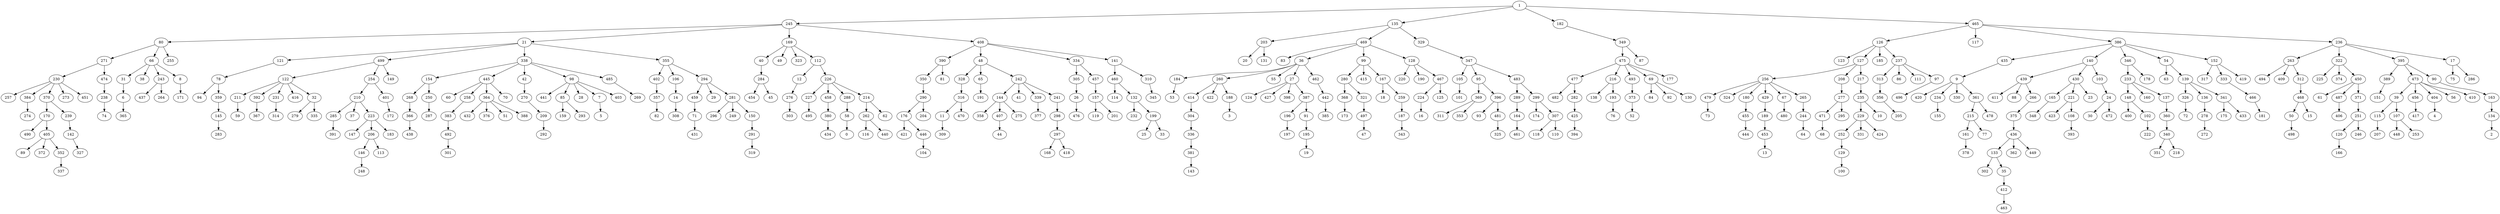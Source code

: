 digraph {
  1 -> 245;
  1 -> 135;
  1 -> 182;
  1 -> 465;
  245 -> 80;
  245 -> 21;
  245 -> 169;
  245 -> 408;
  135 -> 203;
  135 -> 469;
  135 -> 329;
  182 -> 349;
  465 -> 126;
  465 -> 117;
  465 -> 386;
  465 -> 236;
  80 -> 271;
  80 -> 66;
  80 -> 255;
  21 -> 121;
  21 -> 499;
  21 -> 338;
  21 -> 355;
  169 -> 40;
  169 -> 49;
  169 -> 323;
  169 -> 112;
  408 -> 390;
  408 -> 48;
  408 -> 334;
  408 -> 141;
  203 -> 20;
  203 -> 131;
  469 -> 83;
  469 -> 36;
  469 -> 99;
  469 -> 128;
  329 -> 347;
  349 -> 475;
  349 -> 87;
  126 -> 123;
  126 -> 127;
  126 -> 185;
  126 -> 237;
  386 -> 435;
  386 -> 140;
  386 -> 346;
  386 -> 54;
  386 -> 152;
  236 -> 263;
  236 -> 322;
  236 -> 395;
  236 -> 17;
  271 -> 230;
  271 -> 474;
  66 -> 31;
  66 -> 38;
  66 -> 243;
  66 -> 8;
  121 -> 78;
  499 -> 122;
  499 -> 254;
  499 -> 149;
  338 -> 154;
  338 -> 445;
  338 -> 42;
  338 -> 98;
  338 -> 485;
  355 -> 402;
  355 -> 106;
  355 -> 294;
  40 -> 284;
  112 -> 12;
  112 -> 226;
  390 -> 350;
  390 -> 81;
  48 -> 328;
  48 -> 65;
  48 -> 242;
  334 -> 305;
  334 -> 457;
  141 -> 460;
  141 -> 310;
  36 -> 184;
  36 -> 260;
  36 -> 55;
  36 -> 27;
  36 -> 462;
  99 -> 280;
  99 -> 415;
  99 -> 167;
  128 -> 220;
  128 -> 190;
  128 -> 467;
  347 -> 105;
  347 -> 95;
  347 -> 483;
  475 -> 477;
  475 -> 216;
  475 -> 493;
  475 -> 69;
  475 -> 177;
  127 -> 256;
  127 -> 208;
  127 -> 217;
  237 -> 313;
  237 -> 86;
  237 -> 111;
  237 -> 97;
  435 -> 9;
  140 -> 439;
  140 -> 430;
  140 -> 103;
  346 -> 233;
  346 -> 178;
  54 -> 63;
  54 -> 139;
  152 -> 317;
  152 -> 333;
  152 -> 419;
  263 -> 494;
  263 -> 409;
  263 -> 312;
  322 -> 225;
  322 -> 374;
  322 -> 450;
  395 -> 389;
  395 -> 473;
  395 -> 90;
  17 -> 75;
  17 -> 286;
  230 -> 257;
  230 -> 384;
  230 -> 370;
  230 -> 273;
  230 -> 451;
  474 -> 238;
  31 -> 6;
  243 -> 437;
  243 -> 264;
  8 -> 171;
  78 -> 94;
  78 -> 359;
  122 -> 211;
  122 -> 392;
  122 -> 231;
  122 -> 416;
  122 -> 32;
  254 -> 210;
  254 -> 401;
  154 -> 268;
  154 -> 250;
  445 -> 60;
  445 -> 258;
  445 -> 364;
  445 -> 70;
  42 -> 270;
  98 -> 441;
  98 -> 85;
  98 -> 28;
  98 -> 7;
  98 -> 403;
  485 -> 269;
  402 -> 357;
  106 -> 14;
  294 -> 459;
  294 -> 29;
  294 -> 281;
  284 -> 454;
  284 -> 45;
  12 -> 276;
  226 -> 227;
  226 -> 458;
  226 -> 288;
  226 -> 214;
  350 -> 290;
  328 -> 316;
  65 -> 191;
  242 -> 144;
  242 -> 41;
  242 -> 339;
  242 -> 241;
  305 -> 26;
  457 -> 157;
  460 -> 114;
  460 -> 132;
  310 -> 345;
  184 -> 53;
  260 -> 414;
  260 -> 422;
  260 -> 188;
  27 -> 124;
  27 -> 427;
  27 -> 398;
  27 -> 387;
  462 -> 442;
  280 -> 368;
  280 -> 321;
  167 -> 18;
  167 -> 259;
  467 -> 224;
  467 -> 125;
  105 -> 101;
  95 -> 369;
  95 -> 396;
  483 -> 289;
  483 -> 299;
  477 -> 482;
  477 -> 282;
  216 -> 138;
  216 -> 193;
  493 -> 373;
  69 -> 84;
  69 -> 92;
  69 -> 130;
  256 -> 479;
  256 -> 324;
  256 -> 180;
  256 -> 429;
  256 -> 67;
  256 -> 265;
  208 -> 277;
  217 -> 235;
  313 -> 356;
  97 -> 496;
  9 -> 420;
  9 -> 234;
  9 -> 330;
  9 -> 361;
  439 -> 411;
  439 -> 88;
  439 -> 266;
  430 -> 165;
  430 -> 221;
  430 -> 23;
  103 -> 24;
  233 -> 148;
  233 -> 160;
  233 -> 137;
  139 -> 326;
  139 -> 136;
  139 -> 341;
  333 -> 466;
  312 -> 468;
  450 -> 61;
  450 -> 487;
  450 -> 371;
  389 -> 151;
  473 -> 39;
  473 -> 456;
  473 -> 404;
  473 -> 56;
  473 -> 410;
  90 -> 163;
  384 -> 274;
  370 -> 170;
  370 -> 239;
  238 -> 74;
  6 -> 365;
  359 -> 145;
  211 -> 59;
  392 -> 367;
  231 -> 314;
  32 -> 279;
  32 -> 335;
  210 -> 285;
  210 -> 37;
  210 -> 223;
  401 -> 172;
  268 -> 366;
  250 -> 287;
  258 -> 383;
  364 -> 432;
  364 -> 376;
  364 -> 51;
  364 -> 388;
  270 -> 209;
  85 -> 159;
  85 -> 293;
  7 -> 5;
  357 -> 82;
  14 -> 308;
  459 -> 71;
  281 -> 296;
  281 -> 249;
  281 -> 150;
  276 -> 303;
  227 -> 495;
  458 -> 380;
  288 -> 58;
  214 -> 262;
  214 -> 62;
  290 -> 176;
  290 -> 204;
  316 -> 11;
  316 -> 470;
  144 -> 358;
  144 -> 407;
  144 -> 275;
  339 -> 377;
  241 -> 298;
  26 -> 476;
  157 -> 119;
  157 -> 201;
  132 -> 232;
  132 -> 199;
  414 -> 304;
  188 -> 3;
  387 -> 196;
  387 -> 91;
  442 -> 385;
  368 -> 173;
  321 -> 497;
  259 -> 187;
  224 -> 16;
  369 -> 311;
  369 -> 353;
  396 -> 93;
  396 -> 481;
  289 -> 164;
  299 -> 174;
  299 -> 307;
  282 -> 425;
  193 -> 76;
  373 -> 52;
  479 -> 73;
  180 -> 455;
  429 -> 189;
  67 -> 480;
  265 -> 244;
  277 -> 471;
  277 -> 295;
  235 -> 229;
  235 -> 10;
  356 -> 205;
  234 -> 155;
  361 -> 215;
  361 -> 478;
  266 -> 375;
  165 -> 348;
  221 -> 423;
  221 -> 108;
  24 -> 30;
  24 -> 472;
  148 -> 400;
  148 -> 102;
  137 -> 360;
  326 -> 72;
  136 -> 278;
  341 -> 175;
  341 -> 433;
  466 -> 181;
  468 -> 50;
  468 -> 15;
  487 -> 406;
  371 -> 251;
  39 -> 115;
  39 -> 107;
  456 -> 417;
  404 -> 4;
  163 -> 134;
  170 -> 490;
  170 -> 405;
  239 -> 142;
  145 -> 283;
  285 -> 391;
  223 -> 147;
  223 -> 206;
  223 -> 183;
  366 -> 438;
  383 -> 492;
  209 -> 292;
  71 -> 431;
  150 -> 291;
  380 -> 434;
  58 -> 0;
  262 -> 116;
  262 -> 440;
  176 -> 421;
  176 -> 446;
  11 -> 309;
  407 -> 44;
  298 -> 297;
  199 -> 25;
  199 -> 33;
  304 -> 336;
  196 -> 197;
  91 -> 195;
  497 -> 47;
  187 -> 343;
  481 -> 325;
  164 -> 461;
  307 -> 118;
  307 -> 110;
  425 -> 394;
  455 -> 444;
  189 -> 453;
  244 -> 64;
  471 -> 68;
  229 -> 252;
  229 -> 331;
  229 -> 424;
  215 -> 161;
  215 -> 77;
  375 -> 436;
  108 -> 393;
  102 -> 222;
  360 -> 340;
  278 -> 272;
  50 -> 498;
  251 -> 120;
  251 -> 246;
  115 -> 207;
  107 -> 448;
  107 -> 253;
  134 -> 2;
  405 -> 89;
  405 -> 372;
  405 -> 352;
  142 -> 327;
  206 -> 146;
  206 -> 113;
  492 -> 301;
  291 -> 319;
  446 -> 104;
  297 -> 168;
  297 -> 418;
  336 -> 381;
  195 -> 19;
  453 -> 13;
  252 -> 129;
  161 -> 378;
  436 -> 133;
  436 -> 362;
  436 -> 449;
  340 -> 351;
  340 -> 218;
  120 -> 166;
  352 -> 337;
  146 -> 248;
  381 -> 143;
  129 -> 100;
  133 -> 302;
  133 -> 35;
  35 -> 412;
  412 -> 463;
}
